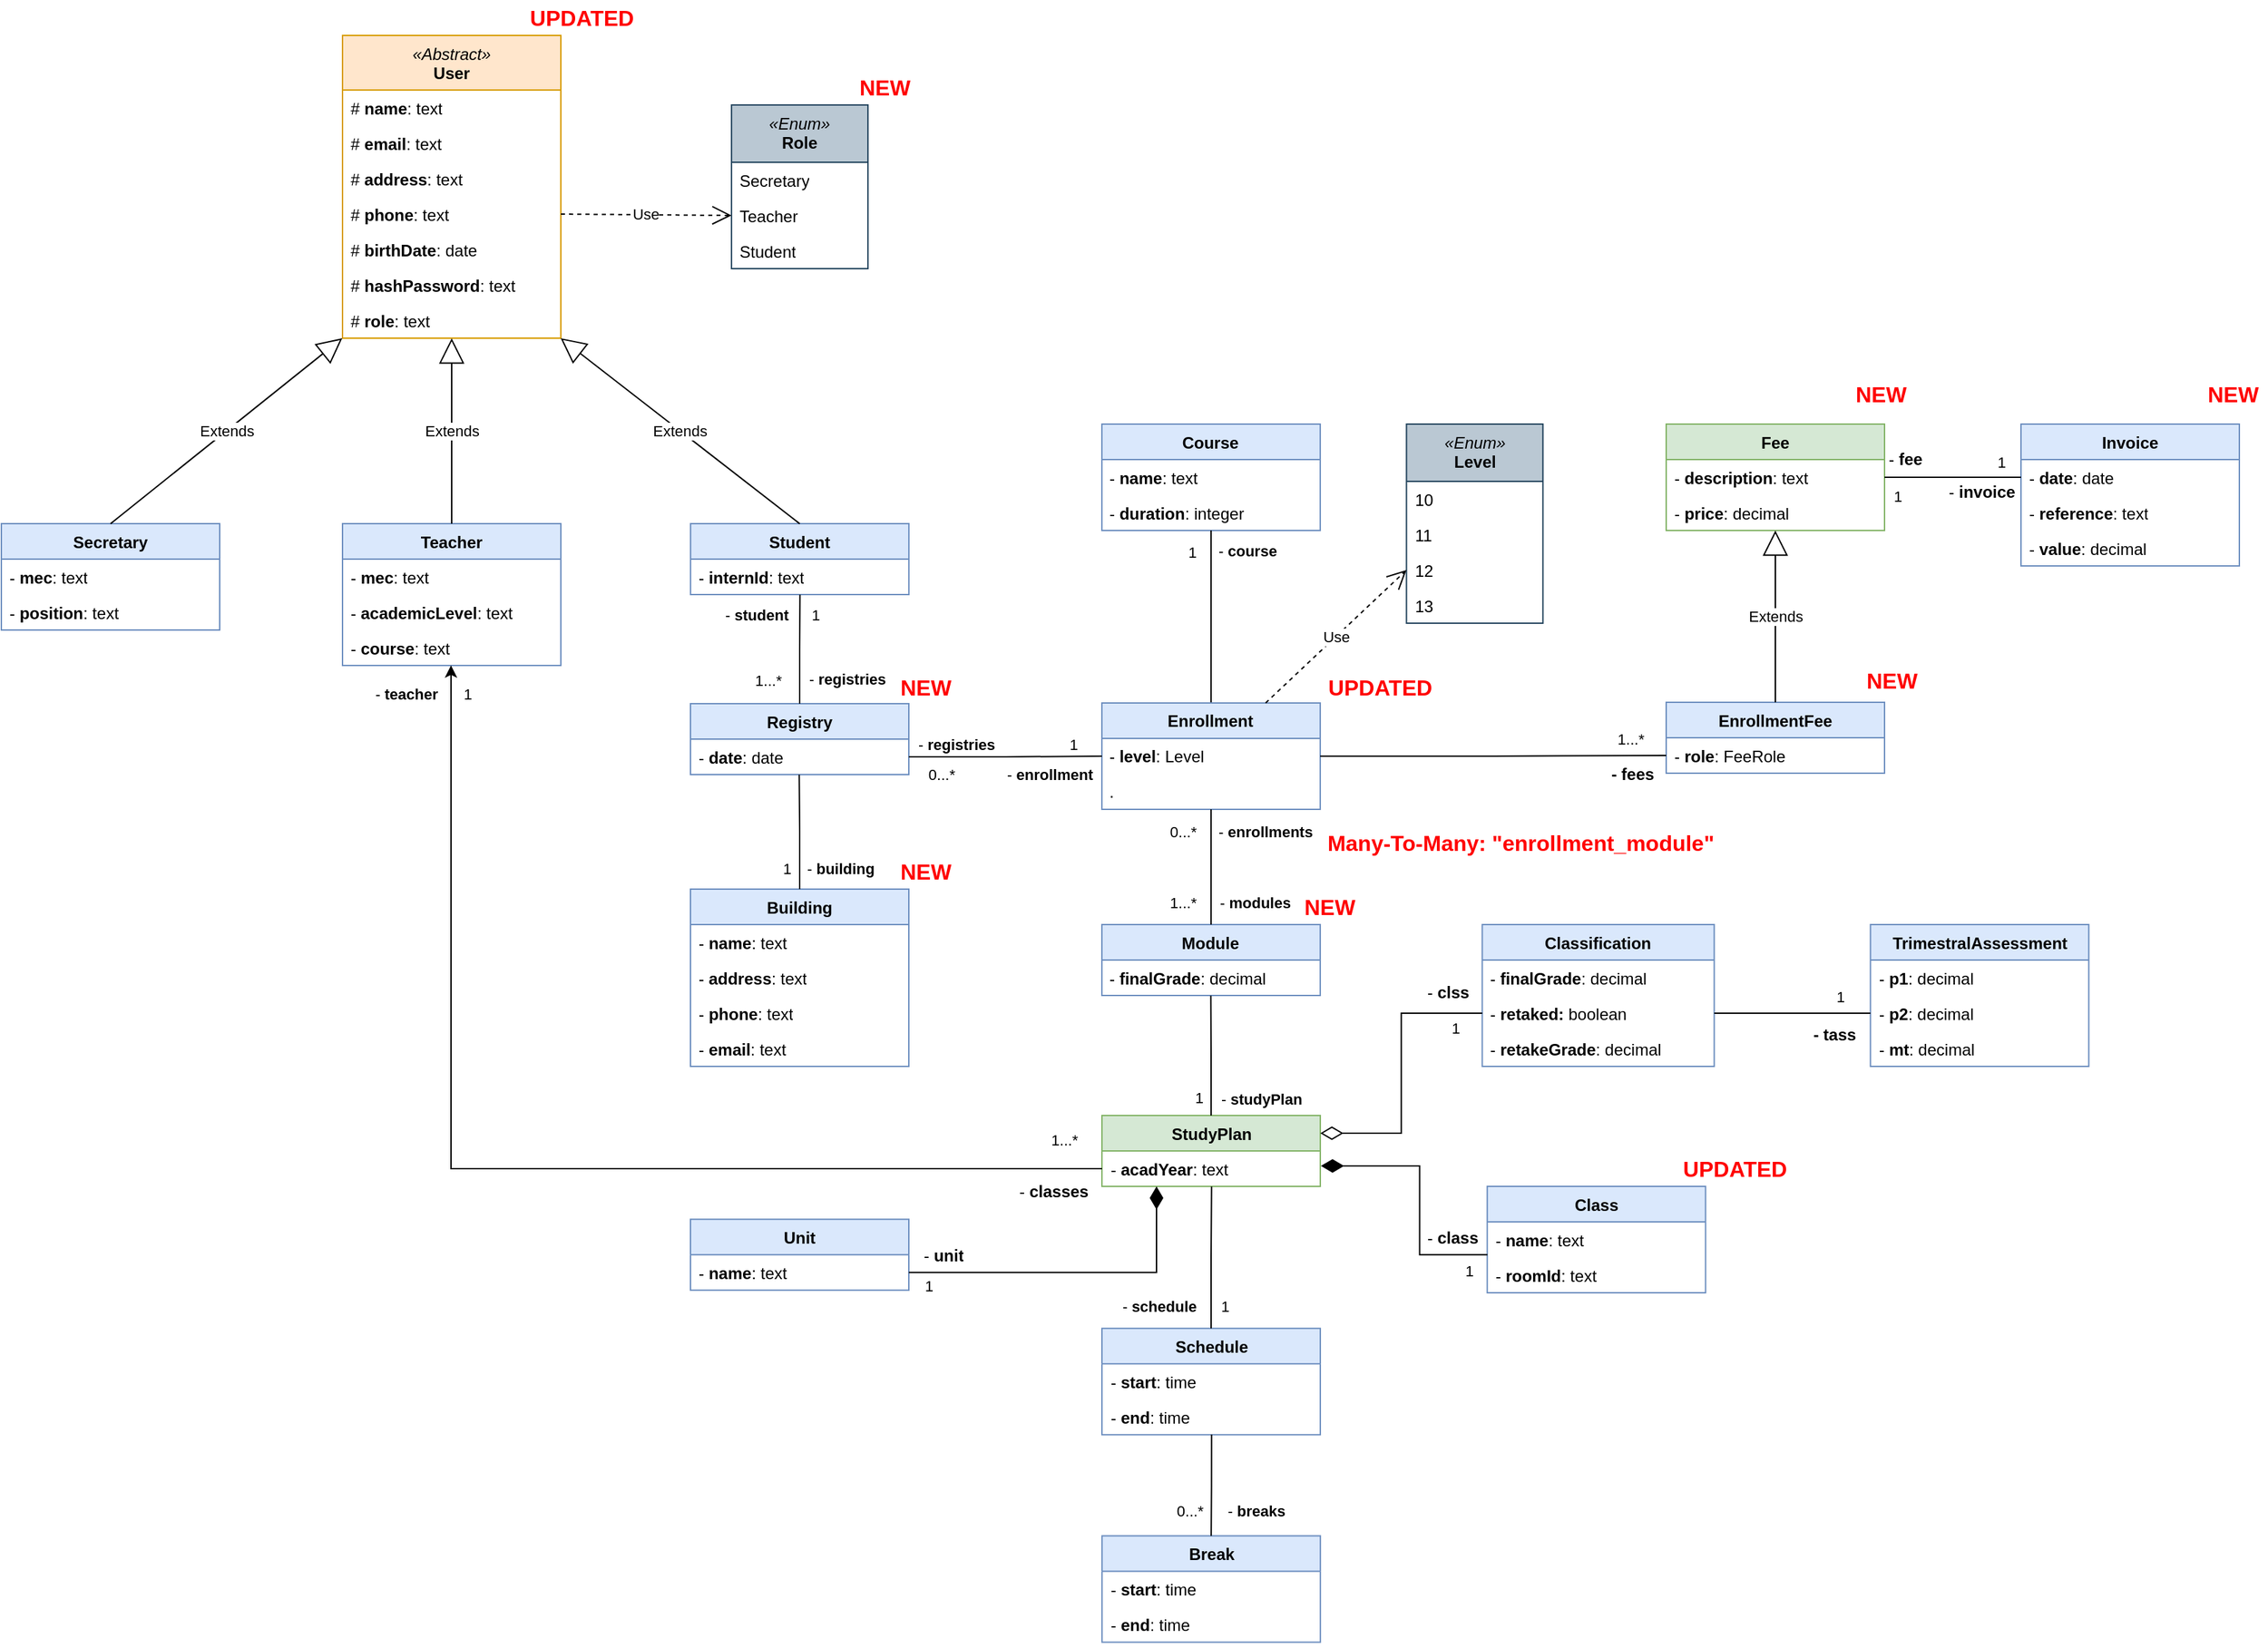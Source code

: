 <mxfile version="24.8.4">
  <diagram id="C5RBs43oDa-KdzZeNtuy" name="Page-1">
    <mxGraphModel dx="3500" dy="2567" grid="1" gridSize="10" guides="1" tooltips="1" connect="1" arrows="1" fold="1" page="1" pageScale="1" pageWidth="1169" pageHeight="827" math="0" shadow="0">
      <root>
        <mxCell id="WIyWlLk6GJQsqaUBKTNV-0" />
        <mxCell id="WIyWlLk6GJQsqaUBKTNV-1" parent="WIyWlLk6GJQsqaUBKTNV-0" />
        <mxCell id="x0Ebby3f6C95ohtFIqQS-0" value="&lt;div&gt;&lt;i style=&quot;font-weight: normal;&quot;&gt;«Abstract»&lt;/i&gt;&lt;/div&gt;User" style="swimlane;fontStyle=1;align=center;verticalAlign=top;childLayout=stackLayout;horizontal=1;startSize=40;horizontalStack=0;resizeParent=1;resizeParentMax=0;resizeLast=0;collapsible=1;marginBottom=0;whiteSpace=wrap;html=1;fillColor=#ffe6cc;strokeColor=#d79b00;" parent="WIyWlLk6GJQsqaUBKTNV-1" vertex="1">
          <mxGeometry x="330" y="-60" width="160" height="222" as="geometry">
            <mxRectangle x="285" y="109" width="70" height="30" as="alternateBounds" />
          </mxGeometry>
        </mxCell>
        <mxCell id="x0Ebby3f6C95ohtFIqQS-1" value="# &lt;b&gt;name&lt;/b&gt;: text" style="text;strokeColor=none;fillColor=none;align=left;verticalAlign=top;spacingLeft=4;spacingRight=4;overflow=hidden;rotatable=0;points=[[0,0.5],[1,0.5]];portConstraint=eastwest;whiteSpace=wrap;html=1;" parent="x0Ebby3f6C95ohtFIqQS-0" vertex="1">
          <mxGeometry y="40" width="160" height="26" as="geometry" />
        </mxCell>
        <mxCell id="rPhPrc9EmJT0JEbO7Rp2-25" value="# &lt;b&gt;email&lt;/b&gt;: text" style="text;strokeColor=none;fillColor=none;align=left;verticalAlign=top;spacingLeft=4;spacingRight=4;overflow=hidden;rotatable=0;points=[[0,0.5],[1,0.5]];portConstraint=eastwest;whiteSpace=wrap;html=1;" parent="x0Ebby3f6C95ohtFIqQS-0" vertex="1">
          <mxGeometry y="66" width="160" height="26" as="geometry" />
        </mxCell>
        <mxCell id="rPhPrc9EmJT0JEbO7Rp2-27" value="# &lt;b&gt;address&lt;/b&gt;: text" style="text;strokeColor=none;fillColor=none;align=left;verticalAlign=top;spacingLeft=4;spacingRight=4;overflow=hidden;rotatable=0;points=[[0,0.5],[1,0.5]];portConstraint=eastwest;whiteSpace=wrap;html=1;" parent="x0Ebby3f6C95ohtFIqQS-0" vertex="1">
          <mxGeometry y="92" width="160" height="26" as="geometry" />
        </mxCell>
        <mxCell id="rPhPrc9EmJT0JEbO7Rp2-30" value="# &lt;b&gt;phone&lt;/b&gt;: text" style="text;strokeColor=none;fillColor=none;align=left;verticalAlign=top;spacingLeft=4;spacingRight=4;overflow=hidden;rotatable=0;points=[[0,0.5],[1,0.5]];portConstraint=eastwest;whiteSpace=wrap;html=1;" parent="x0Ebby3f6C95ohtFIqQS-0" vertex="1">
          <mxGeometry y="118" width="160" height="26" as="geometry" />
        </mxCell>
        <mxCell id="rPhPrc9EmJT0JEbO7Rp2-26" value="# &lt;b&gt;birthDate&lt;/b&gt;: date" style="text;strokeColor=none;fillColor=none;align=left;verticalAlign=top;spacingLeft=4;spacingRight=4;overflow=hidden;rotatable=0;points=[[0,0.5],[1,0.5]];portConstraint=eastwest;whiteSpace=wrap;html=1;" parent="x0Ebby3f6C95ohtFIqQS-0" vertex="1">
          <mxGeometry y="144" width="160" height="26" as="geometry" />
        </mxCell>
        <mxCell id="rPhPrc9EmJT0JEbO7Rp2-28" value="# &lt;b&gt;hashPassword&lt;/b&gt;: text" style="text;strokeColor=none;fillColor=none;align=left;verticalAlign=top;spacingLeft=4;spacingRight=4;overflow=hidden;rotatable=0;points=[[0,0.5],[1,0.5]];portConstraint=eastwest;whiteSpace=wrap;html=1;" parent="x0Ebby3f6C95ohtFIqQS-0" vertex="1">
          <mxGeometry y="170" width="160" height="26" as="geometry" />
        </mxCell>
        <mxCell id="R4sOLZEa-TKl13n7Rvy1-32" value="# &lt;b&gt;role&lt;/b&gt;: text" style="text;strokeColor=none;fillColor=none;align=left;verticalAlign=top;spacingLeft=4;spacingRight=4;overflow=hidden;rotatable=0;points=[[0,0.5],[1,0.5]];portConstraint=eastwest;whiteSpace=wrap;html=1;" vertex="1" parent="x0Ebby3f6C95ohtFIqQS-0">
          <mxGeometry y="196" width="160" height="26" as="geometry" />
        </mxCell>
        <mxCell id="x0Ebby3f6C95ohtFIqQS-4" value="Secretary" style="swimlane;fontStyle=1;align=center;verticalAlign=top;childLayout=stackLayout;horizontal=1;startSize=26;horizontalStack=0;resizeParent=1;resizeParentMax=0;resizeLast=0;collapsible=1;marginBottom=0;whiteSpace=wrap;html=1;fillColor=#dae8fc;strokeColor=#6c8ebf;" parent="WIyWlLk6GJQsqaUBKTNV-1" vertex="1">
          <mxGeometry x="80" y="298.05" width="160" height="78" as="geometry">
            <mxRectangle x="125" y="300" width="100" height="30" as="alternateBounds" />
          </mxGeometry>
        </mxCell>
        <mxCell id="x0Ebby3f6C95ohtFIqQS-5" value="- &lt;b&gt;mec&lt;/b&gt;: text" style="text;strokeColor=none;fillColor=none;align=left;verticalAlign=top;spacingLeft=4;spacingRight=4;overflow=hidden;rotatable=0;points=[[0,0.5],[1,0.5]];portConstraint=eastwest;whiteSpace=wrap;html=1;" parent="x0Ebby3f6C95ohtFIqQS-4" vertex="1">
          <mxGeometry y="26" width="160" height="26" as="geometry" />
        </mxCell>
        <mxCell id="rPhPrc9EmJT0JEbO7Rp2-35" value="- &lt;b&gt;position&lt;/b&gt;: text" style="text;strokeColor=none;fillColor=none;align=left;verticalAlign=top;spacingLeft=4;spacingRight=4;overflow=hidden;rotatable=0;points=[[0,0.5],[1,0.5]];portConstraint=eastwest;whiteSpace=wrap;html=1;" parent="x0Ebby3f6C95ohtFIqQS-4" vertex="1">
          <mxGeometry y="52" width="160" height="26" as="geometry" />
        </mxCell>
        <mxCell id="x0Ebby3f6C95ohtFIqQS-10" value="Student" style="swimlane;fontStyle=1;align=center;verticalAlign=top;childLayout=stackLayout;horizontal=1;startSize=26;horizontalStack=0;resizeParent=1;resizeParentMax=0;resizeLast=0;collapsible=1;marginBottom=0;whiteSpace=wrap;html=1;fillColor=#dae8fc;strokeColor=#6c8ebf;" parent="WIyWlLk6GJQsqaUBKTNV-1" vertex="1">
          <mxGeometry x="585.06" y="298.05" width="160" height="52" as="geometry">
            <mxRectangle x="345" y="300" width="100" height="30" as="alternateBounds" />
          </mxGeometry>
        </mxCell>
        <mxCell id="rPhPrc9EmJT0JEbO7Rp2-32" value="-&lt;b&gt; internId&lt;/b&gt;: text" style="text;strokeColor=none;fillColor=none;align=left;verticalAlign=top;spacingLeft=4;spacingRight=4;overflow=hidden;rotatable=0;points=[[0,0.5],[1,0.5]];portConstraint=eastwest;whiteSpace=wrap;html=1;" parent="x0Ebby3f6C95ohtFIqQS-10" vertex="1">
          <mxGeometry y="26" width="160" height="26" as="geometry" />
        </mxCell>
        <mxCell id="x0Ebby3f6C95ohtFIqQS-14" value="Teacher" style="swimlane;fontStyle=1;align=center;verticalAlign=top;childLayout=stackLayout;horizontal=1;startSize=26;horizontalStack=0;resizeParent=1;resizeParentMax=0;resizeLast=0;collapsible=1;marginBottom=0;whiteSpace=wrap;html=1;fillColor=#dae8fc;strokeColor=#6c8ebf;" parent="WIyWlLk6GJQsqaUBKTNV-1" vertex="1">
          <mxGeometry x="330" y="298.05" width="160" height="104" as="geometry">
            <mxRectangle x="570" y="300" width="80" height="30" as="alternateBounds" />
          </mxGeometry>
        </mxCell>
        <mxCell id="x0Ebby3f6C95ohtFIqQS-15" value="- &lt;b&gt;mec&lt;/b&gt;: text&amp;nbsp;" style="text;strokeColor=none;fillColor=none;align=left;verticalAlign=top;spacingLeft=4;spacingRight=4;overflow=hidden;rotatable=0;points=[[0,0.5],[1,0.5]];portConstraint=eastwest;whiteSpace=wrap;html=1;" parent="x0Ebby3f6C95ohtFIqQS-14" vertex="1">
          <mxGeometry y="26" width="160" height="26" as="geometry" />
        </mxCell>
        <mxCell id="rPhPrc9EmJT0JEbO7Rp2-33" value="- &lt;b&gt;academicLevel&lt;/b&gt;: text&amp;nbsp;" style="text;strokeColor=none;fillColor=none;align=left;verticalAlign=top;spacingLeft=4;spacingRight=4;overflow=hidden;rotatable=0;points=[[0,0.5],[1,0.5]];portConstraint=eastwest;whiteSpace=wrap;html=1;" parent="x0Ebby3f6C95ohtFIqQS-14" vertex="1">
          <mxGeometry y="52" width="160" height="26" as="geometry" />
        </mxCell>
        <mxCell id="rPhPrc9EmJT0JEbO7Rp2-34" value="- &lt;b&gt;course&lt;/b&gt;: text&amp;nbsp;" style="text;strokeColor=none;fillColor=none;align=left;verticalAlign=top;spacingLeft=4;spacingRight=4;overflow=hidden;rotatable=0;points=[[0,0.5],[1,0.5]];portConstraint=eastwest;whiteSpace=wrap;html=1;" parent="x0Ebby3f6C95ohtFIqQS-14" vertex="1">
          <mxGeometry y="78" width="160" height="26" as="geometry" />
        </mxCell>
        <mxCell id="x0Ebby3f6C95ohtFIqQS-18" value="StudyPlan" style="swimlane;fontStyle=1;align=center;verticalAlign=top;childLayout=stackLayout;horizontal=1;startSize=26;horizontalStack=0;resizeParent=1;resizeParentMax=0;resizeLast=0;collapsible=1;marginBottom=0;whiteSpace=wrap;html=1;fillColor=#d5e8d4;strokeColor=#82b366;" parent="WIyWlLk6GJQsqaUBKTNV-1" vertex="1">
          <mxGeometry x="886.52" y="732" width="160" height="52" as="geometry">
            <mxRectangle x="350" y="360" width="70" height="30" as="alternateBounds" />
          </mxGeometry>
        </mxCell>
        <mxCell id="lyx5QjdWIEwCXilWNKK9-53" value="- &lt;b&gt;acadYear&lt;/b&gt;: text" style="text;strokeColor=none;fillColor=none;align=left;verticalAlign=top;spacingLeft=4;spacingRight=4;overflow=hidden;rotatable=0;points=[[0,0.5],[1,0.5]];portConstraint=eastwest;whiteSpace=wrap;html=1;" parent="x0Ebby3f6C95ohtFIqQS-18" vertex="1">
          <mxGeometry y="26" width="160" height="26" as="geometry" />
        </mxCell>
        <mxCell id="x0Ebby3f6C95ohtFIqQS-30" value="Class" style="swimlane;fontStyle=1;align=center;verticalAlign=top;childLayout=stackLayout;horizontal=1;startSize=26;horizontalStack=0;resizeParent=1;resizeParentMax=0;resizeLast=0;collapsible=1;marginBottom=0;whiteSpace=wrap;html=1;fillColor=#dae8fc;strokeColor=#6c8ebf;" parent="WIyWlLk6GJQsqaUBKTNV-1" vertex="1">
          <mxGeometry x="1168.84" y="784" width="160" height="78" as="geometry">
            <mxRectangle x="310" y="440" width="100" height="30" as="alternateBounds" />
          </mxGeometry>
        </mxCell>
        <mxCell id="x0Ebby3f6C95ohtFIqQS-31" value="- &lt;b&gt;name&lt;/b&gt;: text" style="text;strokeColor=none;fillColor=none;align=left;verticalAlign=top;spacingLeft=4;spacingRight=4;overflow=hidden;rotatable=0;points=[[0,0.5],[1,0.5]];portConstraint=eastwest;whiteSpace=wrap;html=1;" parent="x0Ebby3f6C95ohtFIqQS-30" vertex="1">
          <mxGeometry y="26" width="160" height="26" as="geometry" />
        </mxCell>
        <mxCell id="lyx5QjdWIEwCXilWNKK9-21" value="- &lt;b&gt;roomId&lt;/b&gt;: text" style="text;strokeColor=none;fillColor=none;align=left;verticalAlign=top;spacingLeft=4;spacingRight=4;overflow=hidden;rotatable=0;points=[[0,0.5],[1,0.5]];portConstraint=eastwest;whiteSpace=wrap;html=1;" parent="x0Ebby3f6C95ohtFIqQS-30" vertex="1">
          <mxGeometry y="52" width="160" height="26" as="geometry" />
        </mxCell>
        <mxCell id="x0Ebby3f6C95ohtFIqQS-34" value="Course" style="swimlane;fontStyle=1;align=center;verticalAlign=top;childLayout=stackLayout;horizontal=1;startSize=26;horizontalStack=0;resizeParent=1;resizeParentMax=0;resizeLast=0;collapsible=1;marginBottom=0;whiteSpace=wrap;html=1;fillColor=#dae8fc;strokeColor=#6c8ebf;" parent="WIyWlLk6GJQsqaUBKTNV-1" vertex="1">
          <mxGeometry x="886.46" y="225.05" width="160" height="78" as="geometry">
            <mxRectangle x="195" y="661" width="80" height="30" as="alternateBounds" />
          </mxGeometry>
        </mxCell>
        <mxCell id="x0Ebby3f6C95ohtFIqQS-35" value="- &lt;b&gt;name&lt;/b&gt;: text" style="text;strokeColor=none;fillColor=none;align=left;verticalAlign=top;spacingLeft=4;spacingRight=4;overflow=hidden;rotatable=0;points=[[0,0.5],[1,0.5]];portConstraint=eastwest;whiteSpace=wrap;html=1;" parent="x0Ebby3f6C95ohtFIqQS-34" vertex="1">
          <mxGeometry y="26" width="160" height="26" as="geometry" />
        </mxCell>
        <mxCell id="lyx5QjdWIEwCXilWNKK9-32" value="- &lt;b&gt;duration&lt;/b&gt;: integer" style="text;strokeColor=none;fillColor=none;align=left;verticalAlign=top;spacingLeft=4;spacingRight=4;overflow=hidden;rotatable=0;points=[[0,0.5],[1,0.5]];portConstraint=eastwest;whiteSpace=wrap;html=1;" parent="x0Ebby3f6C95ohtFIqQS-34" vertex="1">
          <mxGeometry y="52" width="160" height="26" as="geometry" />
        </mxCell>
        <mxCell id="R4sOLZEa-TKl13n7Rvy1-69" style="edgeStyle=orthogonalEdgeStyle;rounded=0;orthogonalLoop=1;jettySize=auto;html=1;exitX=0.5;exitY=0;exitDx=0;exitDy=0;entryX=0.5;entryY=0.998;entryDx=0;entryDy=0;entryPerimeter=0;endArrow=none;endFill=0;" edge="1" parent="WIyWlLk6GJQsqaUBKTNV-1" source="x0Ebby3f6C95ohtFIqQS-38" target="lyx5QjdWIEwCXilWNKK9-32">
          <mxGeometry relative="1" as="geometry">
            <mxPoint x="966.667" y="300" as="targetPoint" />
          </mxGeometry>
        </mxCell>
        <mxCell id="x0Ebby3f6C95ohtFIqQS-38" value="Enrollment" style="swimlane;fontStyle=1;align=center;verticalAlign=top;childLayout=stackLayout;horizontal=1;startSize=26;horizontalStack=0;resizeParent=1;resizeParentMax=0;resizeLast=0;collapsible=1;marginBottom=0;whiteSpace=wrap;html=1;fillColor=#dae8fc;strokeColor=#6c8ebf;" parent="WIyWlLk6GJQsqaUBKTNV-1" vertex="1">
          <mxGeometry x="886.46" y="429.49" width="160" height="78" as="geometry">
            <mxRectangle x="455" y="661" width="80" height="30" as="alternateBounds" />
          </mxGeometry>
        </mxCell>
        <mxCell id="lyx5QjdWIEwCXilWNKK9-18" value="- &lt;b&gt;level&lt;/b&gt;: Level" style="text;strokeColor=none;fillColor=none;align=left;verticalAlign=top;spacingLeft=4;spacingRight=4;overflow=hidden;rotatable=0;points=[[0,0.5],[1,0.5]];portConstraint=eastwest;whiteSpace=wrap;html=1;" parent="x0Ebby3f6C95ohtFIqQS-38" vertex="1">
          <mxGeometry y="26" width="160" height="26" as="geometry" />
        </mxCell>
        <mxCell id="x0Ebby3f6C95ohtFIqQS-39" value="." style="text;strokeColor=none;fillColor=none;align=left;verticalAlign=top;spacingLeft=4;spacingRight=4;overflow=hidden;rotatable=0;points=[[0,0.5],[1,0.5]];portConstraint=eastwest;whiteSpace=wrap;html=1;" parent="x0Ebby3f6C95ohtFIqQS-38" vertex="1">
          <mxGeometry y="52" width="160" height="26" as="geometry" />
        </mxCell>
        <mxCell id="x0Ebby3f6C95ohtFIqQS-42" value="Extends" style="endArrow=block;endSize=16;endFill=0;html=1;rounded=0;entryX=-0.001;entryY=1;entryDx=0;entryDy=0;entryPerimeter=0;exitX=0.5;exitY=0;exitDx=0;exitDy=0;" parent="WIyWlLk6GJQsqaUBKTNV-1" source="x0Ebby3f6C95ohtFIqQS-4" target="R4sOLZEa-TKl13n7Rvy1-32" edge="1">
          <mxGeometry width="160" relative="1" as="geometry">
            <mxPoint x="70" y="188.05" as="sourcePoint" />
            <mxPoint x="330.32" y="190.388" as="targetPoint" />
          </mxGeometry>
        </mxCell>
        <mxCell id="x0Ebby3f6C95ohtFIqQS-55" value="Unit" style="swimlane;fontStyle=1;align=center;verticalAlign=top;childLayout=stackLayout;horizontal=1;startSize=26;horizontalStack=0;resizeParent=1;resizeParentMax=0;resizeLast=0;collapsible=1;marginBottom=0;whiteSpace=wrap;html=1;fillColor=#dae8fc;strokeColor=#6c8ebf;" parent="WIyWlLk6GJQsqaUBKTNV-1" vertex="1">
          <mxGeometry x="585" y="808.08" width="160" height="52" as="geometry" />
        </mxCell>
        <mxCell id="x0Ebby3f6C95ohtFIqQS-56" value="- &lt;b&gt;name&lt;/b&gt;: text" style="text;strokeColor=none;fillColor=none;align=left;verticalAlign=top;spacingLeft=4;spacingRight=4;overflow=hidden;rotatable=0;points=[[0,0.5],[1,0.5]];portConstraint=eastwest;whiteSpace=wrap;html=1;" parent="x0Ebby3f6C95ohtFIqQS-55" vertex="1">
          <mxGeometry y="26" width="160" height="26" as="geometry" />
        </mxCell>
        <mxCell id="C_oh2TMeIHpBrAPbJOL9-4" value="Extends" style="endArrow=block;endSize=16;endFill=0;html=1;rounded=0;exitX=0.5;exitY=0;exitDx=0;exitDy=0;entryX=0.999;entryY=1;entryDx=0;entryDy=0;entryPerimeter=0;" parent="WIyWlLk6GJQsqaUBKTNV-1" source="x0Ebby3f6C95ohtFIqQS-10" target="R4sOLZEa-TKl13n7Rvy1-32" edge="1">
          <mxGeometry width="160" relative="1" as="geometry">
            <mxPoint x="465" y="288.05" as="sourcePoint" />
            <mxPoint x="489.84" y="189.998" as="targetPoint" />
          </mxGeometry>
        </mxCell>
        <mxCell id="C_oh2TMeIHpBrAPbJOL9-5" value="Extends" style="endArrow=block;endSize=16;endFill=0;html=1;rounded=0;exitX=0.5;exitY=0;exitDx=0;exitDy=0;entryX=0.5;entryY=1.003;entryDx=0;entryDy=0;entryPerimeter=0;" parent="WIyWlLk6GJQsqaUBKTNV-1" source="x0Ebby3f6C95ohtFIqQS-14" target="R4sOLZEa-TKl13n7Rvy1-32" edge="1">
          <mxGeometry width="160" relative="1" as="geometry">
            <mxPoint x="450" y="278.05" as="sourcePoint" />
            <mxPoint x="410" y="170" as="targetPoint" />
          </mxGeometry>
        </mxCell>
        <mxCell id="rPhPrc9EmJT0JEbO7Rp2-0" value="Classification" style="swimlane;fontStyle=1;align=center;verticalAlign=top;childLayout=stackLayout;horizontal=1;startSize=26;horizontalStack=0;resizeParent=1;resizeParentMax=0;resizeLast=0;collapsible=1;marginBottom=0;whiteSpace=wrap;html=1;fillColor=#dae8fc;strokeColor=#6c8ebf;" parent="WIyWlLk6GJQsqaUBKTNV-1" vertex="1">
          <mxGeometry x="1165.2" y="592.0" width="170" height="104" as="geometry" />
        </mxCell>
        <mxCell id="rPhPrc9EmJT0JEbO7Rp2-1" value="- &lt;b&gt;finalGrade&lt;/b&gt;: decimal" style="text;strokeColor=none;fillColor=none;align=left;verticalAlign=top;spacingLeft=4;spacingRight=4;overflow=hidden;rotatable=0;points=[[0,0.5],[1,0.5]];portConstraint=eastwest;whiteSpace=wrap;html=1;" parent="rPhPrc9EmJT0JEbO7Rp2-0" vertex="1">
          <mxGeometry y="26" width="170" height="26" as="geometry" />
        </mxCell>
        <mxCell id="lyx5QjdWIEwCXilWNKK9-10" value="- &lt;b&gt;retaked: &lt;/b&gt;boolean" style="text;strokeColor=none;fillColor=none;align=left;verticalAlign=top;spacingLeft=4;spacingRight=4;overflow=hidden;rotatable=0;points=[[0,0.5],[1,0.5]];portConstraint=eastwest;whiteSpace=wrap;html=1;" parent="rPhPrc9EmJT0JEbO7Rp2-0" vertex="1">
          <mxGeometry y="52" width="170" height="26" as="geometry" />
        </mxCell>
        <mxCell id="eIcUPRR4atYr4VNpyihu-0" value="- &lt;b&gt;retakeGrade&lt;/b&gt;: decimal" style="text;strokeColor=none;fillColor=none;align=left;verticalAlign=top;spacingLeft=4;spacingRight=4;overflow=hidden;rotatable=0;points=[[0,0.5],[1,0.5]];portConstraint=eastwest;whiteSpace=wrap;html=1;" parent="rPhPrc9EmJT0JEbO7Rp2-0" vertex="1">
          <mxGeometry y="78" width="170" height="26" as="geometry" />
        </mxCell>
        <mxCell id="rPhPrc9EmJT0JEbO7Rp2-7" value="TrimestralAssessment" style="swimlane;fontStyle=1;align=center;verticalAlign=top;childLayout=stackLayout;horizontal=1;startSize=26;horizontalStack=0;resizeParent=1;resizeParentMax=0;resizeLast=0;collapsible=1;marginBottom=0;whiteSpace=wrap;html=1;fillColor=#dae8fc;strokeColor=#6c8ebf;" parent="WIyWlLk6GJQsqaUBKTNV-1" vertex="1">
          <mxGeometry x="1449.68" y="592.0" width="160" height="104" as="geometry" />
        </mxCell>
        <mxCell id="rPhPrc9EmJT0JEbO7Rp2-8" value="- &lt;b&gt;p1&lt;/b&gt;: decimal" style="text;strokeColor=none;fillColor=none;align=left;verticalAlign=top;spacingLeft=4;spacingRight=4;overflow=hidden;rotatable=0;points=[[0,0.5],[1,0.5]];portConstraint=eastwest;whiteSpace=wrap;html=1;" parent="rPhPrc9EmJT0JEbO7Rp2-7" vertex="1">
          <mxGeometry y="26" width="160" height="26" as="geometry" />
        </mxCell>
        <mxCell id="lyx5QjdWIEwCXilWNKK9-16" value="- &lt;b&gt;p2&lt;/b&gt;: decimal" style="text;strokeColor=none;fillColor=none;align=left;verticalAlign=top;spacingLeft=4;spacingRight=4;overflow=hidden;rotatable=0;points=[[0,0.5],[1,0.5]];portConstraint=eastwest;whiteSpace=wrap;html=1;" parent="rPhPrc9EmJT0JEbO7Rp2-7" vertex="1">
          <mxGeometry y="52" width="160" height="26" as="geometry" />
        </mxCell>
        <mxCell id="lyx5QjdWIEwCXilWNKK9-17" value="- &lt;b&gt;mt&lt;/b&gt;: decimal" style="text;strokeColor=none;fillColor=none;align=left;verticalAlign=top;spacingLeft=4;spacingRight=4;overflow=hidden;rotatable=0;points=[[0,0.5],[1,0.5]];portConstraint=eastwest;whiteSpace=wrap;html=1;" parent="rPhPrc9EmJT0JEbO7Rp2-7" vertex="1">
          <mxGeometry y="78" width="160" height="26" as="geometry" />
        </mxCell>
        <mxCell id="rPhPrc9EmJT0JEbO7Rp2-18" value="Schedule" style="swimlane;fontStyle=1;align=center;verticalAlign=top;childLayout=stackLayout;horizontal=1;startSize=26;horizontalStack=0;resizeParent=1;resizeParentMax=0;resizeLast=0;collapsible=1;marginBottom=0;whiteSpace=wrap;html=1;fillColor=#dae8fc;strokeColor=#6c8ebf;" parent="WIyWlLk6GJQsqaUBKTNV-1" vertex="1">
          <mxGeometry x="886.52" y="888.1" width="160" height="78" as="geometry" />
        </mxCell>
        <mxCell id="rPhPrc9EmJT0JEbO7Rp2-19" value="- &lt;b&gt;start&lt;/b&gt;: time" style="text;strokeColor=none;fillColor=none;align=left;verticalAlign=top;spacingLeft=4;spacingRight=4;overflow=hidden;rotatable=0;points=[[0,0.5],[1,0.5]];portConstraint=eastwest;whiteSpace=wrap;html=1;" parent="rPhPrc9EmJT0JEbO7Rp2-18" vertex="1">
          <mxGeometry y="26" width="160" height="26" as="geometry" />
        </mxCell>
        <mxCell id="lyx5QjdWIEwCXilWNKK9-35" value="- &lt;b&gt;end&lt;/b&gt;: time" style="text;strokeColor=none;fillColor=none;align=left;verticalAlign=top;spacingLeft=4;spacingRight=4;overflow=hidden;rotatable=0;points=[[0,0.5],[1,0.5]];portConstraint=eastwest;whiteSpace=wrap;html=1;" parent="rPhPrc9EmJT0JEbO7Rp2-18" vertex="1">
          <mxGeometry y="52" width="160" height="26" as="geometry" />
        </mxCell>
        <mxCell id="lyx5QjdWIEwCXilWNKK9-1" value="1" style="edgeLabel;resizable=0;html=1;align=right;verticalAlign=bottom;" parent="WIyWlLk6GJQsqaUBKTNV-1" connectable="0" vertex="1">
          <mxGeometry x="869.997" y="468.495" as="geometry" />
        </mxCell>
        <mxCell id="lyx5QjdWIEwCXilWNKK9-2" value="1" style="edgeLabel;resizable=0;html=1;align=right;verticalAlign=bottom;" parent="WIyWlLk6GJQsqaUBKTNV-1" connectable="0" vertex="1">
          <mxGeometry x="669.997" y="377.005" as="geometry">
            <mxPoint x="11" y="-4" as="offset" />
          </mxGeometry>
        </mxCell>
        <mxCell id="lyx5QjdWIEwCXilWNKK9-7" value="- &lt;b&gt;clss&lt;/b&gt;" style="text;strokeColor=none;fillColor=none;align=left;verticalAlign=top;spacingLeft=4;spacingRight=4;overflow=hidden;rotatable=0;points=[[0,0.5],[1,0.5]];portConstraint=eastwest;whiteSpace=wrap;html=1;" parent="WIyWlLk6GJQsqaUBKTNV-1" vertex="1">
          <mxGeometry x="1118.78" y="627.95" width="41.22" height="26" as="geometry" />
        </mxCell>
        <mxCell id="lyx5QjdWIEwCXilWNKK9-8" value="1" style="edgeLabel;resizable=0;html=1;align=right;verticalAlign=bottom;" parent="WIyWlLk6GJQsqaUBKTNV-1" connectable="0" vertex="1">
          <mxGeometry x="1149.997" y="676.005" as="geometry" />
        </mxCell>
        <mxCell id="lyx5QjdWIEwCXilWNKK9-9" value="1" style="edgeLabel;resizable=0;html=1;align=right;verticalAlign=bottom;" parent="WIyWlLk6GJQsqaUBKTNV-1" connectable="0" vertex="1">
          <mxGeometry x="1431.677" y="653.955" as="geometry" />
        </mxCell>
        <mxCell id="lyx5QjdWIEwCXilWNKK9-19" value="- &lt;b&gt;class&lt;/b&gt;" style="text;strokeColor=none;fillColor=none;align=left;verticalAlign=top;spacingLeft=4;spacingRight=4;overflow=hidden;rotatable=0;points=[[0,0.5],[1,0.5]];portConstraint=eastwest;whiteSpace=wrap;html=1;" parent="WIyWlLk6GJQsqaUBKTNV-1" vertex="1">
          <mxGeometry x="1118.78" y="808.08" width="50.06" height="26" as="geometry" />
        </mxCell>
        <mxCell id="lyx5QjdWIEwCXilWNKK9-20" value="1" style="edgeLabel;resizable=0;html=1;align=right;verticalAlign=bottom;" parent="WIyWlLk6GJQsqaUBKTNV-1" connectable="0" vertex="1">
          <mxGeometry x="1159.677" y="854.625" as="geometry" />
        </mxCell>
        <mxCell id="lyx5QjdWIEwCXilWNKK9-24" value="&lt;div&gt;&lt;i style=&quot;font-weight: normal;&quot;&gt;«Enum»&lt;/i&gt;&lt;/div&gt;&lt;div&gt;&lt;span style=&quot;text-align: left;&quot;&gt;Level&lt;/span&gt;&lt;/div&gt;" style="swimlane;fontStyle=1;align=center;verticalAlign=top;childLayout=stackLayout;horizontal=1;startSize=42;horizontalStack=0;resizeParent=1;resizeParentMax=0;resizeLast=0;collapsible=1;marginBottom=0;whiteSpace=wrap;html=1;fillColor=#bac8d3;strokeColor=#23445d;" parent="WIyWlLk6GJQsqaUBKTNV-1" vertex="1">
          <mxGeometry x="1109.68" y="225.05" width="100" height="146" as="geometry" />
        </mxCell>
        <mxCell id="lyx5QjdWIEwCXilWNKK9-25" value="10" style="text;strokeColor=none;fillColor=none;align=left;verticalAlign=top;spacingLeft=4;spacingRight=4;overflow=hidden;rotatable=0;points=[[0,0.5],[1,0.5]];portConstraint=eastwest;whiteSpace=wrap;html=1;" parent="lyx5QjdWIEwCXilWNKK9-24" vertex="1">
          <mxGeometry y="42" width="100" height="26" as="geometry" />
        </mxCell>
        <mxCell id="lyx5QjdWIEwCXilWNKK9-26" value="11" style="text;strokeColor=none;fillColor=none;align=left;verticalAlign=top;spacingLeft=4;spacingRight=4;overflow=hidden;rotatable=0;points=[[0,0.5],[1,0.5]];portConstraint=eastwest;whiteSpace=wrap;html=1;" parent="lyx5QjdWIEwCXilWNKK9-24" vertex="1">
          <mxGeometry y="68" width="100" height="26" as="geometry" />
        </mxCell>
        <mxCell id="lyx5QjdWIEwCXilWNKK9-27" value="12" style="text;strokeColor=none;fillColor=none;align=left;verticalAlign=top;spacingLeft=4;spacingRight=4;overflow=hidden;rotatable=0;points=[[0,0.5],[1,0.5]];portConstraint=eastwest;whiteSpace=wrap;html=1;" parent="lyx5QjdWIEwCXilWNKK9-24" vertex="1">
          <mxGeometry y="94" width="100" height="26" as="geometry" />
        </mxCell>
        <mxCell id="lyx5QjdWIEwCXilWNKK9-28" value="13" style="text;strokeColor=none;fillColor=none;align=left;verticalAlign=top;spacingLeft=4;spacingRight=4;overflow=hidden;rotatable=0;points=[[0,0.5],[1,0.5]];portConstraint=eastwest;whiteSpace=wrap;html=1;" parent="lyx5QjdWIEwCXilWNKK9-24" vertex="1">
          <mxGeometry y="120" width="100" height="26" as="geometry" />
        </mxCell>
        <mxCell id="lyx5QjdWIEwCXilWNKK9-34" value="1" style="edgeLabel;resizable=0;html=1;align=right;verticalAlign=bottom;" parent="WIyWlLk6GJQsqaUBKTNV-1" connectable="0" vertex="1">
          <mxGeometry x="980.057" y="880.005" as="geometry" />
        </mxCell>
        <mxCell id="lyx5QjdWIEwCXilWNKK9-37" value="Break" style="swimlane;fontStyle=1;align=center;verticalAlign=top;childLayout=stackLayout;horizontal=1;startSize=26;horizontalStack=0;resizeParent=1;resizeParentMax=0;resizeLast=0;collapsible=1;marginBottom=0;whiteSpace=wrap;html=1;fillColor=#dae8fc;strokeColor=#6c8ebf;" parent="WIyWlLk6GJQsqaUBKTNV-1" vertex="1">
          <mxGeometry x="886.58" y="1040.25" width="160" height="78" as="geometry">
            <mxRectangle x="195" y="661" width="80" height="30" as="alternateBounds" />
          </mxGeometry>
        </mxCell>
        <mxCell id="lyx5QjdWIEwCXilWNKK9-38" value="- &lt;b&gt;start&lt;/b&gt;: time" style="text;strokeColor=none;fillColor=none;align=left;verticalAlign=top;spacingLeft=4;spacingRight=4;overflow=hidden;rotatable=0;points=[[0,0.5],[1,0.5]];portConstraint=eastwest;whiteSpace=wrap;html=1;" parent="lyx5QjdWIEwCXilWNKK9-37" vertex="1">
          <mxGeometry y="26" width="160" height="26" as="geometry" />
        </mxCell>
        <mxCell id="lyx5QjdWIEwCXilWNKK9-39" value="- &lt;b&gt;end&lt;/b&gt;: time" style="text;strokeColor=none;fillColor=none;align=left;verticalAlign=top;spacingLeft=4;spacingRight=4;overflow=hidden;rotatable=0;points=[[0,0.5],[1,0.5]];portConstraint=eastwest;whiteSpace=wrap;html=1;" parent="lyx5QjdWIEwCXilWNKK9-37" vertex="1">
          <mxGeometry y="52" width="160" height="26" as="geometry" />
        </mxCell>
        <mxCell id="lyx5QjdWIEwCXilWNKK9-49" value="" style="endArrow=none;html=1;edgeStyle=orthogonalEdgeStyle;rounded=0;exitX=0.502;exitY=0.998;exitDx=0;exitDy=0;exitPerimeter=0;entryX=0.5;entryY=0;entryDx=0;entryDy=0;" parent="WIyWlLk6GJQsqaUBKTNV-1" source="lyx5QjdWIEwCXilWNKK9-35" target="lyx5QjdWIEwCXilWNKK9-37" edge="1">
          <mxGeometry relative="1" as="geometry">
            <mxPoint x="891.52" y="1010.05" as="sourcePoint" />
            <mxPoint x="1051.52" y="1010.05" as="targetPoint" />
          </mxGeometry>
        </mxCell>
        <mxCell id="lyx5QjdWIEwCXilWNKK9-51" value="- &lt;b&gt;breaks&lt;/b&gt;" style="edgeLabel;resizable=0;html=1;align=right;verticalAlign=bottom;" parent="lyx5QjdWIEwCXilWNKK9-49" connectable="0" vertex="1">
          <mxGeometry x="1" relative="1" as="geometry">
            <mxPoint x="55" y="-10" as="offset" />
          </mxGeometry>
        </mxCell>
        <mxCell id="lyx5QjdWIEwCXilWNKK9-52" value="0...*" style="edgeLabel;resizable=0;html=1;align=right;verticalAlign=bottom;" parent="WIyWlLk6GJQsqaUBKTNV-1" connectable="0" vertex="1">
          <mxGeometry x="961.517" y="1030.255" as="geometry" />
        </mxCell>
        <mxCell id="lyx5QjdWIEwCXilWNKK9-57" value="- &lt;b&gt;unit&lt;/b&gt;" style="text;strokeColor=none;fillColor=none;align=left;verticalAlign=top;spacingLeft=4;spacingRight=4;overflow=hidden;rotatable=0;points=[[0,0.5],[1,0.5]];portConstraint=eastwest;whiteSpace=wrap;html=1;" parent="WIyWlLk6GJQsqaUBKTNV-1" vertex="1">
          <mxGeometry x="749.94" y="821.08" width="50.06" height="26" as="geometry" />
        </mxCell>
        <mxCell id="lyx5QjdWIEwCXilWNKK9-58" value="1" style="edgeLabel;resizable=0;html=1;align=right;verticalAlign=bottom;" parent="WIyWlLk6GJQsqaUBKTNV-1" connectable="0" vertex="1">
          <mxGeometry x="763.937" y="865.085" as="geometry" />
        </mxCell>
        <mxCell id="lyx5QjdWIEwCXilWNKK9-59" value="1" style="edgeLabel;resizable=0;html=1;align=right;verticalAlign=bottom;" parent="WIyWlLk6GJQsqaUBKTNV-1" connectable="0" vertex="1">
          <mxGeometry x="425.997" y="431.055" as="geometry" />
        </mxCell>
        <mxCell id="lyx5QjdWIEwCXilWNKK9-60" value="1...*" style="edgeLabel;resizable=0;html=1;align=right;verticalAlign=bottom;" parent="WIyWlLk6GJQsqaUBKTNV-1" connectable="0" vertex="1">
          <mxGeometry x="869.997" y="758.005" as="geometry" />
        </mxCell>
        <mxCell id="R4sOLZEa-TKl13n7Rvy1-4" value="Registry" style="swimlane;fontStyle=1;align=center;verticalAlign=top;childLayout=stackLayout;horizontal=1;startSize=26;horizontalStack=0;resizeParent=1;resizeParentMax=0;resizeLast=0;collapsible=1;marginBottom=0;whiteSpace=wrap;html=1;fillColor=#dae8fc;strokeColor=#6c8ebf;" vertex="1" parent="WIyWlLk6GJQsqaUBKTNV-1">
          <mxGeometry x="585" y="430" width="160" height="52" as="geometry" />
        </mxCell>
        <mxCell id="R4sOLZEa-TKl13n7Rvy1-5" value="-&amp;nbsp;&lt;b&gt;date&lt;/b&gt;: date" style="text;strokeColor=none;fillColor=none;align=left;verticalAlign=top;spacingLeft=4;spacingRight=4;overflow=hidden;rotatable=0;points=[[0,0.5],[1,0.5]];portConstraint=eastwest;whiteSpace=wrap;html=1;" vertex="1" parent="R4sOLZEa-TKl13n7Rvy1-4">
          <mxGeometry y="26" width="160" height="26" as="geometry" />
        </mxCell>
        <mxCell id="R4sOLZEa-TKl13n7Rvy1-14" value="0...*" style="edgeLabel;resizable=0;html=1;align=right;verticalAlign=bottom;" connectable="0" vertex="1" parent="WIyWlLk6GJQsqaUBKTNV-1">
          <mxGeometry x="779.997" y="490.005" as="geometry" />
        </mxCell>
        <mxCell id="R4sOLZEa-TKl13n7Rvy1-15" value="" style="endArrow=none;html=1;edgeStyle=orthogonalEdgeStyle;rounded=0;entryX=0.501;entryY=1.001;entryDx=0;entryDy=0;entryPerimeter=0;exitX=0.5;exitY=0;exitDx=0;exitDy=0;" edge="1" parent="WIyWlLk6GJQsqaUBKTNV-1" source="R4sOLZEa-TKl13n7Rvy1-4" target="rPhPrc9EmJT0JEbO7Rp2-32">
          <mxGeometry relative="1" as="geometry">
            <mxPoint x="590" y="490" as="sourcePoint" />
            <mxPoint x="750" y="490" as="targetPoint" />
          </mxGeometry>
        </mxCell>
        <mxCell id="R4sOLZEa-TKl13n7Rvy1-16" value="- &lt;b&gt;registries&lt;/b&gt;" style="edgeLabel;resizable=0;html=1;align=left;verticalAlign=bottom;" connectable="0" vertex="1" parent="R4sOLZEa-TKl13n7Rvy1-15">
          <mxGeometry x="-1" relative="1" as="geometry">
            <mxPoint x="5" y="-10" as="offset" />
          </mxGeometry>
        </mxCell>
        <mxCell id="R4sOLZEa-TKl13n7Rvy1-17" value="- &lt;b&gt;student&lt;/b&gt;" style="edgeLabel;resizable=0;html=1;align=right;verticalAlign=bottom;" connectable="0" vertex="1" parent="R4sOLZEa-TKl13n7Rvy1-15">
          <mxGeometry x="1" relative="1" as="geometry">
            <mxPoint x="-8" y="23" as="offset" />
          </mxGeometry>
        </mxCell>
        <mxCell id="R4sOLZEa-TKl13n7Rvy1-18" value="1...*" style="edgeLabel;resizable=0;html=1;align=right;verticalAlign=bottom;" connectable="0" vertex="1" parent="WIyWlLk6GJQsqaUBKTNV-1">
          <mxGeometry x="641.937" y="425.005" as="geometry">
            <mxPoint x="11" y="-4" as="offset" />
          </mxGeometry>
        </mxCell>
        <mxCell id="R4sOLZEa-TKl13n7Rvy1-19" value="Module" style="swimlane;fontStyle=1;align=center;verticalAlign=top;childLayout=stackLayout;horizontal=1;startSize=26;horizontalStack=0;resizeParent=1;resizeParentMax=0;resizeLast=0;collapsible=1;marginBottom=0;whiteSpace=wrap;html=1;fillColor=#dae8fc;strokeColor=#6c8ebf;" vertex="1" parent="WIyWlLk6GJQsqaUBKTNV-1">
          <mxGeometry x="886.46" y="592" width="160" height="52" as="geometry">
            <mxRectangle x="455" y="661" width="80" height="30" as="alternateBounds" />
          </mxGeometry>
        </mxCell>
        <mxCell id="R4sOLZEa-TKl13n7Rvy1-20" value="- &lt;b&gt;finalGrade&lt;/b&gt;: decimal" style="text;strokeColor=none;fillColor=none;align=left;verticalAlign=top;spacingLeft=4;spacingRight=4;overflow=hidden;rotatable=0;points=[[0,0.5],[1,0.5]];portConstraint=eastwest;whiteSpace=wrap;html=1;" vertex="1" parent="R4sOLZEa-TKl13n7Rvy1-19">
          <mxGeometry y="26" width="160" height="26" as="geometry" />
        </mxCell>
        <mxCell id="R4sOLZEa-TKl13n7Rvy1-22" value="" style="endArrow=none;html=1;edgeStyle=orthogonalEdgeStyle;rounded=0;exitX=0.5;exitY=0;exitDx=0;exitDy=0;entryX=0.5;entryY=1;entryDx=0;entryDy=0;" edge="1" parent="WIyWlLk6GJQsqaUBKTNV-1" source="R4sOLZEa-TKl13n7Rvy1-19" target="x0Ebby3f6C95ohtFIqQS-38">
          <mxGeometry relative="1" as="geometry">
            <mxPoint x="831.46" y="452" as="sourcePoint" />
            <mxPoint x="966.46" y="512" as="targetPoint" />
          </mxGeometry>
        </mxCell>
        <mxCell id="R4sOLZEa-TKl13n7Rvy1-23" value="- &lt;b&gt;modules&lt;/b&gt;" style="edgeLabel;resizable=0;html=1;align=left;verticalAlign=bottom;" connectable="0" vertex="1" parent="R4sOLZEa-TKl13n7Rvy1-22">
          <mxGeometry x="-1" relative="1" as="geometry">
            <mxPoint x="5" y="-8" as="offset" />
          </mxGeometry>
        </mxCell>
        <mxCell id="R4sOLZEa-TKl13n7Rvy1-25" value="1...*" style="edgeLabel;resizable=0;html=1;align=right;verticalAlign=bottom;" connectable="0" vertex="1" parent="WIyWlLk6GJQsqaUBKTNV-1">
          <mxGeometry x="956.457" y="584.005" as="geometry" />
        </mxCell>
        <mxCell id="R4sOLZEa-TKl13n7Rvy1-26" value="- &lt;b&gt;enrollments&lt;/b&gt;" style="edgeLabel;resizable=0;html=1;align=left;verticalAlign=bottom;" connectable="0" vertex="1" parent="WIyWlLk6GJQsqaUBKTNV-1">
          <mxGeometry x="970" y="532" as="geometry" />
        </mxCell>
        <mxCell id="R4sOLZEa-TKl13n7Rvy1-27" value="0...*" style="edgeLabel;resizable=0;html=1;align=right;verticalAlign=bottom;" connectable="0" vertex="1" parent="WIyWlLk6GJQsqaUBKTNV-1">
          <mxGeometry x="956.517" y="532.005" as="geometry" />
        </mxCell>
        <mxCell id="R4sOLZEa-TKl13n7Rvy1-28" value="" style="endArrow=none;html=1;edgeStyle=orthogonalEdgeStyle;rounded=0;exitX=0.5;exitY=0;exitDx=0;exitDy=0;entryX=0.499;entryY=1.003;entryDx=0;entryDy=0;entryPerimeter=0;" edge="1" parent="WIyWlLk6GJQsqaUBKTNV-1" source="x0Ebby3f6C95ohtFIqQS-18" target="R4sOLZEa-TKl13n7Rvy1-20">
          <mxGeometry relative="1" as="geometry">
            <mxPoint x="891.46" y="622" as="sourcePoint" />
            <mxPoint x="1051.46" y="622" as="targetPoint" />
          </mxGeometry>
        </mxCell>
        <mxCell id="R4sOLZEa-TKl13n7Rvy1-29" value="- &lt;b&gt;studyPlan&lt;/b&gt;" style="edgeLabel;resizable=0;html=1;align=left;verticalAlign=bottom;" connectable="0" vertex="1" parent="R4sOLZEa-TKl13n7Rvy1-28">
          <mxGeometry x="-1" relative="1" as="geometry">
            <mxPoint x="5" y="-4" as="offset" />
          </mxGeometry>
        </mxCell>
        <mxCell id="R4sOLZEa-TKl13n7Rvy1-31" value="1" style="edgeLabel;resizable=0;html=1;align=right;verticalAlign=bottom;" connectable="0" vertex="1" parent="WIyWlLk6GJQsqaUBKTNV-1">
          <mxGeometry x="961.457" y="727.005" as="geometry" />
        </mxCell>
        <mxCell id="R4sOLZEa-TKl13n7Rvy1-33" value="&lt;div&gt;&lt;i style=&quot;font-weight: normal;&quot;&gt;«Enum»&lt;/i&gt;&lt;/div&gt;&lt;div&gt;&lt;span style=&quot;text-align: left;&quot;&gt;Role&lt;/span&gt;&lt;/div&gt;" style="swimlane;fontStyle=1;align=center;verticalAlign=top;childLayout=stackLayout;horizontal=1;startSize=42;horizontalStack=0;resizeParent=1;resizeParentMax=0;resizeLast=0;collapsible=1;marginBottom=0;whiteSpace=wrap;html=1;fillColor=#bac8d3;strokeColor=#23445d;" vertex="1" parent="WIyWlLk6GJQsqaUBKTNV-1">
          <mxGeometry x="615.06" y="-9" width="100" height="120" as="geometry" />
        </mxCell>
        <mxCell id="R4sOLZEa-TKl13n7Rvy1-34" value="Secretary" style="text;strokeColor=none;fillColor=none;align=left;verticalAlign=top;spacingLeft=4;spacingRight=4;overflow=hidden;rotatable=0;points=[[0,0.5],[1,0.5]];portConstraint=eastwest;whiteSpace=wrap;html=1;" vertex="1" parent="R4sOLZEa-TKl13n7Rvy1-33">
          <mxGeometry y="42" width="100" height="26" as="geometry" />
        </mxCell>
        <mxCell id="R4sOLZEa-TKl13n7Rvy1-35" value="Teacher" style="text;strokeColor=none;fillColor=none;align=left;verticalAlign=top;spacingLeft=4;spacingRight=4;overflow=hidden;rotatable=0;points=[[0,0.5],[1,0.5]];portConstraint=eastwest;whiteSpace=wrap;html=1;" vertex="1" parent="R4sOLZEa-TKl13n7Rvy1-33">
          <mxGeometry y="68" width="100" height="26" as="geometry" />
        </mxCell>
        <mxCell id="R4sOLZEa-TKl13n7Rvy1-36" value="Student" style="text;strokeColor=none;fillColor=none;align=left;verticalAlign=top;spacingLeft=4;spacingRight=4;overflow=hidden;rotatable=0;points=[[0,0.5],[1,0.5]];portConstraint=eastwest;whiteSpace=wrap;html=1;" vertex="1" parent="R4sOLZEa-TKl13n7Rvy1-33">
          <mxGeometry y="94" width="100" height="26" as="geometry" />
        </mxCell>
        <mxCell id="R4sOLZEa-TKl13n7Rvy1-38" value="Use" style="endArrow=open;endSize=12;dashed=1;html=1;rounded=0;exitX=1;exitY=0.5;exitDx=0;exitDy=0;entryX=0;entryY=0.5;entryDx=0;entryDy=0;" edge="1" parent="WIyWlLk6GJQsqaUBKTNV-1" source="rPhPrc9EmJT0JEbO7Rp2-30" target="R4sOLZEa-TKl13n7Rvy1-35">
          <mxGeometry width="160" relative="1" as="geometry">
            <mxPoint x="650" y="190" as="sourcePoint" />
            <mxPoint x="810" y="190" as="targetPoint" />
          </mxGeometry>
        </mxCell>
        <mxCell id="R4sOLZEa-TKl13n7Rvy1-40" value="- &lt;b&gt;enrollment&lt;/b&gt;" style="edgeLabel;resizable=0;html=1;align=right;verticalAlign=bottom;" connectable="0" vertex="1" parent="WIyWlLk6GJQsqaUBKTNV-1">
          <mxGeometry x="880.001" y="490.005" as="geometry" />
        </mxCell>
        <mxCell id="R4sOLZEa-TKl13n7Rvy1-41" value="-&lt;b&gt; registries&lt;/b&gt;" style="edgeLabel;resizable=0;html=1;align=left;verticalAlign=bottom;" connectable="0" vertex="1" parent="WIyWlLk6GJQsqaUBKTNV-1">
          <mxGeometry x="750.0" y="468.492" as="geometry" />
        </mxCell>
        <mxCell id="R4sOLZEa-TKl13n7Rvy1-43" style="edgeStyle=orthogonalEdgeStyle;rounded=0;orthogonalLoop=1;jettySize=auto;html=1;exitX=1;exitY=0.5;exitDx=0;exitDy=0;entryX=0;entryY=0.5;entryDx=0;entryDy=0;endArrow=none;endFill=0;" edge="1" parent="WIyWlLk6GJQsqaUBKTNV-1" source="R4sOLZEa-TKl13n7Rvy1-5" target="lyx5QjdWIEwCXilWNKK9-18">
          <mxGeometry relative="1" as="geometry" />
        </mxCell>
        <mxCell id="R4sOLZEa-TKl13n7Rvy1-44" value="Building" style="swimlane;fontStyle=1;align=center;verticalAlign=top;childLayout=stackLayout;horizontal=1;startSize=26;horizontalStack=0;resizeParent=1;resizeParentMax=0;resizeLast=0;collapsible=1;marginBottom=0;whiteSpace=wrap;html=1;fillColor=#dae8fc;strokeColor=#6c8ebf;" vertex="1" parent="WIyWlLk6GJQsqaUBKTNV-1">
          <mxGeometry x="585.0" y="566" width="160" height="130" as="geometry">
            <mxRectangle x="195" y="661" width="80" height="30" as="alternateBounds" />
          </mxGeometry>
        </mxCell>
        <mxCell id="R4sOLZEa-TKl13n7Rvy1-45" value="- &lt;b&gt;name&lt;/b&gt;: text" style="text;strokeColor=none;fillColor=none;align=left;verticalAlign=top;spacingLeft=4;spacingRight=4;overflow=hidden;rotatable=0;points=[[0,0.5],[1,0.5]];portConstraint=eastwest;whiteSpace=wrap;html=1;" vertex="1" parent="R4sOLZEa-TKl13n7Rvy1-44">
          <mxGeometry y="26" width="160" height="26" as="geometry" />
        </mxCell>
        <mxCell id="R4sOLZEa-TKl13n7Rvy1-46" value="- &lt;b&gt;address&lt;/b&gt;: text" style="text;strokeColor=none;fillColor=none;align=left;verticalAlign=top;spacingLeft=4;spacingRight=4;overflow=hidden;rotatable=0;points=[[0,0.5],[1,0.5]];portConstraint=eastwest;whiteSpace=wrap;html=1;" vertex="1" parent="R4sOLZEa-TKl13n7Rvy1-44">
          <mxGeometry y="52" width="160" height="26" as="geometry" />
        </mxCell>
        <mxCell id="R4sOLZEa-TKl13n7Rvy1-67" value="- &lt;b&gt;phone&lt;/b&gt;: text" style="text;strokeColor=none;fillColor=none;align=left;verticalAlign=top;spacingLeft=4;spacingRight=4;overflow=hidden;rotatable=0;points=[[0,0.5],[1,0.5]];portConstraint=eastwest;whiteSpace=wrap;html=1;" vertex="1" parent="R4sOLZEa-TKl13n7Rvy1-44">
          <mxGeometry y="78" width="160" height="26" as="geometry" />
        </mxCell>
        <mxCell id="R4sOLZEa-TKl13n7Rvy1-68" value="- &lt;b&gt;email&lt;/b&gt;: text" style="text;strokeColor=none;fillColor=none;align=left;verticalAlign=top;spacingLeft=4;spacingRight=4;overflow=hidden;rotatable=0;points=[[0,0.5],[1,0.5]];portConstraint=eastwest;whiteSpace=wrap;html=1;" vertex="1" parent="R4sOLZEa-TKl13n7Rvy1-44">
          <mxGeometry y="104" width="160" height="26" as="geometry" />
        </mxCell>
        <mxCell id="R4sOLZEa-TKl13n7Rvy1-51" style="edgeStyle=orthogonalEdgeStyle;rounded=0;orthogonalLoop=1;jettySize=auto;html=1;exitX=0.5;exitY=0;exitDx=0;exitDy=0;entryX=0.502;entryY=1.005;entryDx=0;entryDy=0;entryPerimeter=0;endArrow=none;endFill=0;" edge="1" parent="WIyWlLk6GJQsqaUBKTNV-1" source="rPhPrc9EmJT0JEbO7Rp2-18" target="lyx5QjdWIEwCXilWNKK9-53">
          <mxGeometry relative="1" as="geometry" />
        </mxCell>
        <mxCell id="R4sOLZEa-TKl13n7Rvy1-52" value="- &lt;b&gt;schedule&lt;/b&gt;" style="edgeLabel;resizable=0;html=1;align=right;verticalAlign=bottom;" connectable="0" vertex="1" parent="WIyWlLk6GJQsqaUBKTNV-1">
          <mxGeometry x="956.52" y="880.051" as="geometry" />
        </mxCell>
        <mxCell id="R4sOLZEa-TKl13n7Rvy1-53" style="edgeStyle=orthogonalEdgeStyle;rounded=0;orthogonalLoop=1;jettySize=auto;html=1;exitX=1;exitY=0.5;exitDx=0;exitDy=0;entryX=0;entryY=0.5;entryDx=0;entryDy=0;endArrow=none;endFill=0;" edge="1" parent="WIyWlLk6GJQsqaUBKTNV-1" source="lyx5QjdWIEwCXilWNKK9-10" target="lyx5QjdWIEwCXilWNKK9-16">
          <mxGeometry relative="1" as="geometry" />
        </mxCell>
        <mxCell id="R4sOLZEa-TKl13n7Rvy1-55" value="- tass" style="text;align=center;fontStyle=1;verticalAlign=middle;spacingLeft=3;spacingRight=3;strokeColor=none;rotatable=0;points=[[0,0.5],[1,0.5]];portConstraint=eastwest;html=1;" vertex="1" parent="WIyWlLk6GJQsqaUBKTNV-1">
          <mxGeometry x="1402.68" y="659.62" width="40" height="26" as="geometry" />
        </mxCell>
        <mxCell id="R4sOLZEa-TKl13n7Rvy1-57" value="" style="endArrow=none;html=1;endSize=12;startArrow=diamondThin;startSize=14;startFill=0;edgeStyle=orthogonalEdgeStyle;align=left;verticalAlign=bottom;rounded=0;entryX=0;entryY=0.5;entryDx=0;entryDy=0;exitX=1;exitY=0.25;exitDx=0;exitDy=0;endFill=0;" edge="1" parent="WIyWlLk6GJQsqaUBKTNV-1" source="x0Ebby3f6C95ohtFIqQS-18" target="lyx5QjdWIEwCXilWNKK9-10">
          <mxGeometry x="-1" y="3" relative="1" as="geometry">
            <mxPoint x="1070" y="760" as="sourcePoint" />
            <mxPoint x="1070" y="580" as="targetPoint" />
          </mxGeometry>
        </mxCell>
        <mxCell id="R4sOLZEa-TKl13n7Rvy1-58" value="" style="endArrow=none;html=1;endSize=12;startArrow=diamondThin;startSize=14;startFill=1;edgeStyle=orthogonalEdgeStyle;align=left;verticalAlign=bottom;rounded=0;exitX=1;exitY=0.5;exitDx=0;exitDy=0;entryX=-0.002;entryY=0.004;entryDx=0;entryDy=0;entryPerimeter=0;endFill=0;" edge="1" parent="WIyWlLk6GJQsqaUBKTNV-1">
          <mxGeometry x="-1" y="3" relative="1" as="geometry">
            <mxPoint x="1047" y="768.98" as="sourcePoint" />
            <mxPoint x="1169.0" y="834.084" as="targetPoint" />
            <Array as="points">
              <mxPoint x="1119.32" y="769.36" />
              <mxPoint x="1119.32" y="834.36" />
            </Array>
          </mxGeometry>
        </mxCell>
        <mxCell id="R4sOLZEa-TKl13n7Rvy1-60" value="" style="endArrow=none;html=1;endSize=12;startArrow=diamondThin;startSize=14;startFill=1;edgeStyle=orthogonalEdgeStyle;align=left;verticalAlign=bottom;rounded=0;entryX=1;entryY=0.5;entryDx=0;entryDy=0;exitX=0.25;exitY=1;exitDx=0;exitDy=0;endFill=0;" edge="1" parent="WIyWlLk6GJQsqaUBKTNV-1" source="x0Ebby3f6C95ohtFIqQS-18" target="x0Ebby3f6C95ohtFIqQS-56">
          <mxGeometry x="-1" y="3" relative="1" as="geometry">
            <mxPoint x="650" y="727" as="sourcePoint" />
            <mxPoint x="810" y="727" as="targetPoint" />
          </mxGeometry>
        </mxCell>
        <mxCell id="R4sOLZEa-TKl13n7Rvy1-61" style="edgeStyle=orthogonalEdgeStyle;rounded=0;orthogonalLoop=1;jettySize=auto;html=1;exitX=0.5;exitY=0;exitDx=0;exitDy=0;entryX=0.498;entryY=1.006;entryDx=0;entryDy=0;entryPerimeter=0;endArrow=none;endFill=0;" edge="1" parent="WIyWlLk6GJQsqaUBKTNV-1" source="R4sOLZEa-TKl13n7Rvy1-44" target="R4sOLZEa-TKl13n7Rvy1-5">
          <mxGeometry relative="1" as="geometry" />
        </mxCell>
        <mxCell id="R4sOLZEa-TKl13n7Rvy1-62" value="- &lt;b&gt;building&lt;/b&gt;" style="edgeLabel;resizable=0;html=1;align=right;verticalAlign=bottom;" connectable="0" vertex="1" parent="WIyWlLk6GJQsqaUBKTNV-1">
          <mxGeometry x="720.001" y="559.995" as="geometry" />
        </mxCell>
        <mxCell id="R4sOLZEa-TKl13n7Rvy1-63" value="1" style="edgeLabel;resizable=0;html=1;align=right;verticalAlign=bottom;" connectable="0" vertex="1" parent="WIyWlLk6GJQsqaUBKTNV-1">
          <mxGeometry x="659.997" y="559.995" as="geometry" />
        </mxCell>
        <mxCell id="R4sOLZEa-TKl13n7Rvy1-64" style="edgeStyle=orthogonalEdgeStyle;rounded=0;orthogonalLoop=1;jettySize=auto;html=1;exitX=0;exitY=0.5;exitDx=0;exitDy=0;entryX=0.497;entryY=0.995;entryDx=0;entryDy=0;entryPerimeter=0;" edge="1" parent="WIyWlLk6GJQsqaUBKTNV-1" source="lyx5QjdWIEwCXilWNKK9-53" target="rPhPrc9EmJT0JEbO7Rp2-34">
          <mxGeometry relative="1" as="geometry">
            <mxPoint x="400" y="420" as="targetPoint" />
          </mxGeometry>
        </mxCell>
        <mxCell id="R4sOLZEa-TKl13n7Rvy1-65" value="- &lt;b&gt;teacher&lt;/b&gt;" style="edgeLabel;resizable=0;html=1;align=right;verticalAlign=bottom;" connectable="0" vertex="1" parent="WIyWlLk6GJQsqaUBKTNV-1">
          <mxGeometry x="400.001" y="431.055" as="geometry" />
        </mxCell>
        <mxCell id="R4sOLZEa-TKl13n7Rvy1-66" value="- &lt;b&gt;classes&lt;/b&gt;" style="text;strokeColor=none;fillColor=none;align=left;verticalAlign=top;spacingLeft=4;spacingRight=4;overflow=hidden;rotatable=0;points=[[0,0.5],[1,0.5]];portConstraint=eastwest;whiteSpace=wrap;html=1;" vertex="1" parent="WIyWlLk6GJQsqaUBKTNV-1">
          <mxGeometry x="820" y="773.62" width="66.46" height="26" as="geometry" />
        </mxCell>
        <mxCell id="R4sOLZEa-TKl13n7Rvy1-70" value="- &lt;b&gt;course&lt;/b&gt;" style="edgeLabel;resizable=0;html=1;align=left;verticalAlign=bottom;" connectable="0" vertex="1" parent="WIyWlLk6GJQsqaUBKTNV-1">
          <mxGeometry x="970" y="326.05" as="geometry" />
        </mxCell>
        <mxCell id="R4sOLZEa-TKl13n7Rvy1-71" value="1" style="edgeLabel;resizable=0;html=1;align=right;verticalAlign=bottom;" connectable="0" vertex="1" parent="WIyWlLk6GJQsqaUBKTNV-1">
          <mxGeometry x="956.517" y="327.055" as="geometry" />
        </mxCell>
        <mxCell id="R4sOLZEa-TKl13n7Rvy1-72" value="Use" style="endArrow=open;endSize=12;dashed=1;html=1;rounded=0;exitX=0.75;exitY=0;exitDx=0;exitDy=0;entryX=0;entryY=0.5;entryDx=0;entryDy=0;" edge="1" parent="WIyWlLk6GJQsqaUBKTNV-1" source="x0Ebby3f6C95ohtFIqQS-38" target="lyx5QjdWIEwCXilWNKK9-27">
          <mxGeometry width="160" relative="1" as="geometry">
            <mxPoint x="1059.39" y="402.05" as="sourcePoint" />
            <mxPoint x="1219.39" y="402.05" as="targetPoint" />
          </mxGeometry>
        </mxCell>
        <mxCell id="R4sOLZEa-TKl13n7Rvy1-73" value="EnrollmentFee" style="swimlane;fontStyle=1;align=center;verticalAlign=top;childLayout=stackLayout;horizontal=1;startSize=26;horizontalStack=0;resizeParent=1;resizeParentMax=0;resizeLast=0;collapsible=1;marginBottom=0;whiteSpace=wrap;html=1;fillColor=#dae8fc;strokeColor=#6c8ebf;" vertex="1" parent="WIyWlLk6GJQsqaUBKTNV-1">
          <mxGeometry x="1300" y="428.95" width="160" height="52" as="geometry" />
        </mxCell>
        <mxCell id="R4sOLZEa-TKl13n7Rvy1-74" value="- &lt;b&gt;role&lt;/b&gt;: FeeRole" style="text;strokeColor=none;fillColor=none;align=left;verticalAlign=top;spacingLeft=4;spacingRight=4;overflow=hidden;rotatable=0;points=[[0,0.5],[1,0.5]];portConstraint=eastwest;whiteSpace=wrap;html=1;" vertex="1" parent="R4sOLZEa-TKl13n7Rvy1-73">
          <mxGeometry y="26" width="160" height="26" as="geometry" />
        </mxCell>
        <mxCell id="R4sOLZEa-TKl13n7Rvy1-77" value="Fee" style="swimlane;fontStyle=1;align=center;verticalAlign=top;childLayout=stackLayout;horizontal=1;startSize=26;horizontalStack=0;resizeParent=1;resizeParentMax=0;resizeLast=0;collapsible=1;marginBottom=0;whiteSpace=wrap;html=1;fillColor=#d5e8d4;strokeColor=#82b366;" vertex="1" parent="WIyWlLk6GJQsqaUBKTNV-1">
          <mxGeometry x="1300" y="225.05" width="160" height="78" as="geometry" />
        </mxCell>
        <mxCell id="R4sOLZEa-TKl13n7Rvy1-78" value="- &lt;b&gt;description&lt;/b&gt;: text" style="text;strokeColor=none;fillColor=none;align=left;verticalAlign=top;spacingLeft=4;spacingRight=4;overflow=hidden;rotatable=0;points=[[0,0.5],[1,0.5]];portConstraint=eastwest;whiteSpace=wrap;html=1;" vertex="1" parent="R4sOLZEa-TKl13n7Rvy1-77">
          <mxGeometry y="26" width="160" height="26" as="geometry" />
        </mxCell>
        <mxCell id="R4sOLZEa-TKl13n7Rvy1-79" value="- &lt;b&gt;price&lt;/b&gt;: decimal" style="text;strokeColor=none;fillColor=none;align=left;verticalAlign=top;spacingLeft=4;spacingRight=4;overflow=hidden;rotatable=0;points=[[0,0.5],[1,0.5]];portConstraint=eastwest;whiteSpace=wrap;html=1;" vertex="1" parent="R4sOLZEa-TKl13n7Rvy1-77">
          <mxGeometry y="52" width="160" height="26" as="geometry" />
        </mxCell>
        <mxCell id="R4sOLZEa-TKl13n7Rvy1-81" value="Invoice" style="swimlane;fontStyle=1;align=center;verticalAlign=top;childLayout=stackLayout;horizontal=1;startSize=26;horizontalStack=0;resizeParent=1;resizeParentMax=0;resizeLast=0;collapsible=1;marginBottom=0;whiteSpace=wrap;html=1;fillColor=#dae8fc;strokeColor=#6c8ebf;" vertex="1" parent="WIyWlLk6GJQsqaUBKTNV-1">
          <mxGeometry x="1560" y="225.05" width="160" height="104" as="geometry" />
        </mxCell>
        <mxCell id="R4sOLZEa-TKl13n7Rvy1-82" value="- &lt;b&gt;date&lt;/b&gt;: date" style="text;strokeColor=none;fillColor=none;align=left;verticalAlign=top;spacingLeft=4;spacingRight=4;overflow=hidden;rotatable=0;points=[[0,0.5],[1,0.5]];portConstraint=eastwest;whiteSpace=wrap;html=1;" vertex="1" parent="R4sOLZEa-TKl13n7Rvy1-81">
          <mxGeometry y="26" width="160" height="26" as="geometry" />
        </mxCell>
        <mxCell id="R4sOLZEa-TKl13n7Rvy1-83" value="- &lt;b&gt;reference&lt;/b&gt;: text" style="text;strokeColor=none;fillColor=none;align=left;verticalAlign=top;spacingLeft=4;spacingRight=4;overflow=hidden;rotatable=0;points=[[0,0.5],[1,0.5]];portConstraint=eastwest;whiteSpace=wrap;html=1;" vertex="1" parent="R4sOLZEa-TKl13n7Rvy1-81">
          <mxGeometry y="52" width="160" height="26" as="geometry" />
        </mxCell>
        <mxCell id="R4sOLZEa-TKl13n7Rvy1-84" value="- &lt;b&gt;value&lt;/b&gt;: decimal" style="text;strokeColor=none;fillColor=none;align=left;verticalAlign=top;spacingLeft=4;spacingRight=4;overflow=hidden;rotatable=0;points=[[0,0.5],[1,0.5]];portConstraint=eastwest;whiteSpace=wrap;html=1;" vertex="1" parent="R4sOLZEa-TKl13n7Rvy1-81">
          <mxGeometry y="78" width="160" height="26" as="geometry" />
        </mxCell>
        <mxCell id="R4sOLZEa-TKl13n7Rvy1-88" value="Extends" style="endArrow=block;endSize=16;endFill=0;html=1;rounded=0;entryX=0.5;entryY=1;entryDx=0;entryDy=0;exitX=0.5;exitY=0;exitDx=0;exitDy=0;" edge="1" parent="WIyWlLk6GJQsqaUBKTNV-1" source="R4sOLZEa-TKl13n7Rvy1-73" target="R4sOLZEa-TKl13n7Rvy1-77">
          <mxGeometry width="160" relative="1" as="geometry">
            <mxPoint x="1260" y="384.95" as="sourcePoint" />
            <mxPoint x="1240" y="374.95" as="targetPoint" />
          </mxGeometry>
        </mxCell>
        <mxCell id="R4sOLZEa-TKl13n7Rvy1-89" style="edgeStyle=orthogonalEdgeStyle;rounded=0;orthogonalLoop=1;jettySize=auto;html=1;exitX=1;exitY=0.5;exitDx=0;exitDy=0;entryX=0;entryY=0.5;entryDx=0;entryDy=0;endArrow=none;endFill=0;" edge="1" parent="WIyWlLk6GJQsqaUBKTNV-1" source="lyx5QjdWIEwCXilWNKK9-18" target="R4sOLZEa-TKl13n7Rvy1-74">
          <mxGeometry relative="1" as="geometry" />
        </mxCell>
        <mxCell id="R4sOLZEa-TKl13n7Rvy1-90" value="1...*" style="edgeLabel;resizable=0;html=1;align=right;verticalAlign=bottom;" connectable="0" vertex="1" parent="WIyWlLk6GJQsqaUBKTNV-1">
          <mxGeometry x="1284.997" y="464.495" as="geometry" />
        </mxCell>
        <mxCell id="R4sOLZEa-TKl13n7Rvy1-91" value="- fees" style="text;align=center;fontStyle=1;verticalAlign=middle;spacingLeft=3;spacingRight=3;strokeColor=none;rotatable=0;points=[[0,0.5],[1,0.5]];portConstraint=eastwest;html=1;" vertex="1" parent="WIyWlLk6GJQsqaUBKTNV-1">
          <mxGeometry x="1255" y="469.16" width="40" height="26" as="geometry" />
        </mxCell>
        <mxCell id="R4sOLZEa-TKl13n7Rvy1-92" style="edgeStyle=orthogonalEdgeStyle;rounded=0;orthogonalLoop=1;jettySize=auto;html=1;exitX=1;exitY=0.5;exitDx=0;exitDy=0;entryX=0;entryY=0.5;entryDx=0;entryDy=0;endArrow=none;endFill=0;" edge="1" parent="WIyWlLk6GJQsqaUBKTNV-1" source="R4sOLZEa-TKl13n7Rvy1-78" target="R4sOLZEa-TKl13n7Rvy1-82">
          <mxGeometry relative="1" as="geometry" />
        </mxCell>
        <mxCell id="R4sOLZEa-TKl13n7Rvy1-93" value="1" style="edgeLabel;resizable=0;html=1;align=right;verticalAlign=bottom;" connectable="0" vertex="1" parent="WIyWlLk6GJQsqaUBKTNV-1">
          <mxGeometry x="1549.997" y="261.715" as="geometry" />
        </mxCell>
        <mxCell id="R4sOLZEa-TKl13n7Rvy1-94" value="&lt;span style=&quot;font-weight: normal;&quot;&gt;-&lt;/span&gt; invoice" style="text;align=center;fontStyle=1;verticalAlign=middle;spacingLeft=3;spacingRight=3;strokeColor=none;rotatable=0;points=[[0,0.5],[1,0.5]];portConstraint=eastwest;html=1;" vertex="1" parent="WIyWlLk6GJQsqaUBKTNV-1">
          <mxGeometry x="1502" y="262.38" width="58" height="26" as="geometry" />
        </mxCell>
        <mxCell id="R4sOLZEa-TKl13n7Rvy1-95" value="1" style="edgeLabel;resizable=0;html=1;align=right;verticalAlign=bottom;" connectable="0" vertex="1" parent="WIyWlLk6GJQsqaUBKTNV-1">
          <mxGeometry x="1473.997" y="286.005" as="geometry" />
        </mxCell>
        <mxCell id="R4sOLZEa-TKl13n7Rvy1-96" value="&lt;span style=&quot;font-weight: normal;&quot;&gt;-&lt;/span&gt; fee" style="text;align=center;fontStyle=1;verticalAlign=middle;spacingLeft=3;spacingRight=3;strokeColor=none;rotatable=0;points=[[0,0.5],[1,0.5]];portConstraint=eastwest;html=1;" vertex="1" parent="WIyWlLk6GJQsqaUBKTNV-1">
          <mxGeometry x="1460" y="237.71" width="30" height="26" as="geometry" />
        </mxCell>
        <mxCell id="R4sOLZEa-TKl13n7Rvy1-97" value="NEW" style="text;align=center;fontStyle=1;verticalAlign=middle;spacingLeft=3;spacingRight=3;rotatable=0;points=[[0,0.5],[1,0.5]];portConstraint=eastwest;html=1;fontColor=#ff0000;fontSize=16;" vertex="1" parent="WIyWlLk6GJQsqaUBKTNV-1">
          <mxGeometry x="1690" y="190" width="50" height="26" as="geometry" />
        </mxCell>
        <mxCell id="R4sOLZEa-TKl13n7Rvy1-98" value="NEW" style="text;align=center;fontStyle=1;verticalAlign=middle;spacingLeft=3;spacingRight=3;rotatable=0;points=[[0,0.5],[1,0.5]];portConstraint=eastwest;html=1;fontColor=#ff0000;fontSize=16;" vertex="1" parent="WIyWlLk6GJQsqaUBKTNV-1">
          <mxGeometry x="1431.68" y="190" width="50" height="26" as="geometry" />
        </mxCell>
        <mxCell id="R4sOLZEa-TKl13n7Rvy1-99" value="NEW" style="text;align=center;fontStyle=1;verticalAlign=middle;spacingLeft=3;spacingRight=3;rotatable=0;points=[[0,0.5],[1,0.5]];portConstraint=eastwest;html=1;fontColor=#ff0000;fontSize=16;" vertex="1" parent="WIyWlLk6GJQsqaUBKTNV-1">
          <mxGeometry x="1440" y="400" width="50" height="26" as="geometry" />
        </mxCell>
        <mxCell id="R4sOLZEa-TKl13n7Rvy1-100" value="UPDATED" style="text;align=center;fontStyle=1;verticalAlign=middle;spacingLeft=3;spacingRight=3;rotatable=0;points=[[0,0.5],[1,0.5]];portConstraint=eastwest;html=1;fontColor=#ff0000;fontSize=16;" vertex="1" parent="WIyWlLk6GJQsqaUBKTNV-1">
          <mxGeometry x="1050" y="405.06" width="80.32" height="26" as="geometry" />
        </mxCell>
        <mxCell id="R4sOLZEa-TKl13n7Rvy1-101" value="UPDATED" style="text;align=center;fontStyle=1;verticalAlign=middle;spacingLeft=3;spacingRight=3;rotatable=0;points=[[0,0.5],[1,0.5]];portConstraint=eastwest;html=1;fontColor=#ff0000;fontSize=16;" vertex="1" parent="WIyWlLk6GJQsqaUBKTNV-1">
          <mxGeometry x="1310" y="758" width="80.32" height="26" as="geometry" />
        </mxCell>
        <mxCell id="R4sOLZEa-TKl13n7Rvy1-102" value="NEW" style="text;align=center;fontStyle=1;verticalAlign=middle;spacingLeft=3;spacingRight=3;rotatable=0;points=[[0,0.5],[1,0.5]];portConstraint=eastwest;html=1;fontColor=#ff0000;fontSize=16;" vertex="1" parent="WIyWlLk6GJQsqaUBKTNV-1">
          <mxGeometry x="734.81" y="540" width="45.19" height="26" as="geometry" />
        </mxCell>
        <mxCell id="R4sOLZEa-TKl13n7Rvy1-103" value="NEW" style="text;align=center;fontStyle=1;verticalAlign=middle;spacingLeft=3;spacingRight=3;rotatable=0;points=[[0,0.5],[1,0.5]];portConstraint=eastwest;html=1;fontColor=#ff0000;fontSize=16;" vertex="1" parent="WIyWlLk6GJQsqaUBKTNV-1">
          <mxGeometry x="1030" y="566" width="45.19" height="26" as="geometry" />
        </mxCell>
        <mxCell id="R4sOLZEa-TKl13n7Rvy1-104" value="NEW" style="text;align=center;fontStyle=1;verticalAlign=middle;spacingLeft=3;spacingRight=3;rotatable=0;points=[[0,0.5],[1,0.5]];portConstraint=eastwest;html=1;fontColor=#ff0000;fontSize=16;" vertex="1" parent="WIyWlLk6GJQsqaUBKTNV-1">
          <mxGeometry x="734.81" y="405.05" width="45.19" height="26" as="geometry" />
        </mxCell>
        <mxCell id="R4sOLZEa-TKl13n7Rvy1-105" value="NEW" style="text;align=center;fontStyle=1;verticalAlign=middle;spacingLeft=3;spacingRight=3;rotatable=0;points=[[0,0.5],[1,0.5]];portConstraint=eastwest;html=1;fontColor=#ff0000;fontSize=16;" vertex="1" parent="WIyWlLk6GJQsqaUBKTNV-1">
          <mxGeometry x="704.81" y="-35" width="45.19" height="26" as="geometry" />
        </mxCell>
        <mxCell id="R4sOLZEa-TKl13n7Rvy1-106" value="UPDATED" style="text;align=center;fontStyle=1;verticalAlign=middle;spacingLeft=3;spacingRight=3;rotatable=0;points=[[0,0.5],[1,0.5]];portConstraint=eastwest;html=1;fontColor=#ff0000;fontSize=16;" vertex="1" parent="WIyWlLk6GJQsqaUBKTNV-1">
          <mxGeometry x="470" y="-86" width="70" height="26" as="geometry" />
        </mxCell>
        <mxCell id="R4sOLZEa-TKl13n7Rvy1-107" value="Many-To-Many: &quot;enrollment_module&quot;" style="text;align=center;fontStyle=1;verticalAlign=middle;spacingLeft=3;spacingRight=3;rotatable=0;points=[[0,0.5],[1,0.5]];portConstraint=eastwest;html=1;fontColor=#ff0000;fontSize=16;" vertex="1" parent="WIyWlLk6GJQsqaUBKTNV-1">
          <mxGeometry x="1046.46" y="519" width="293.54" height="26" as="geometry" />
        </mxCell>
      </root>
    </mxGraphModel>
  </diagram>
</mxfile>
